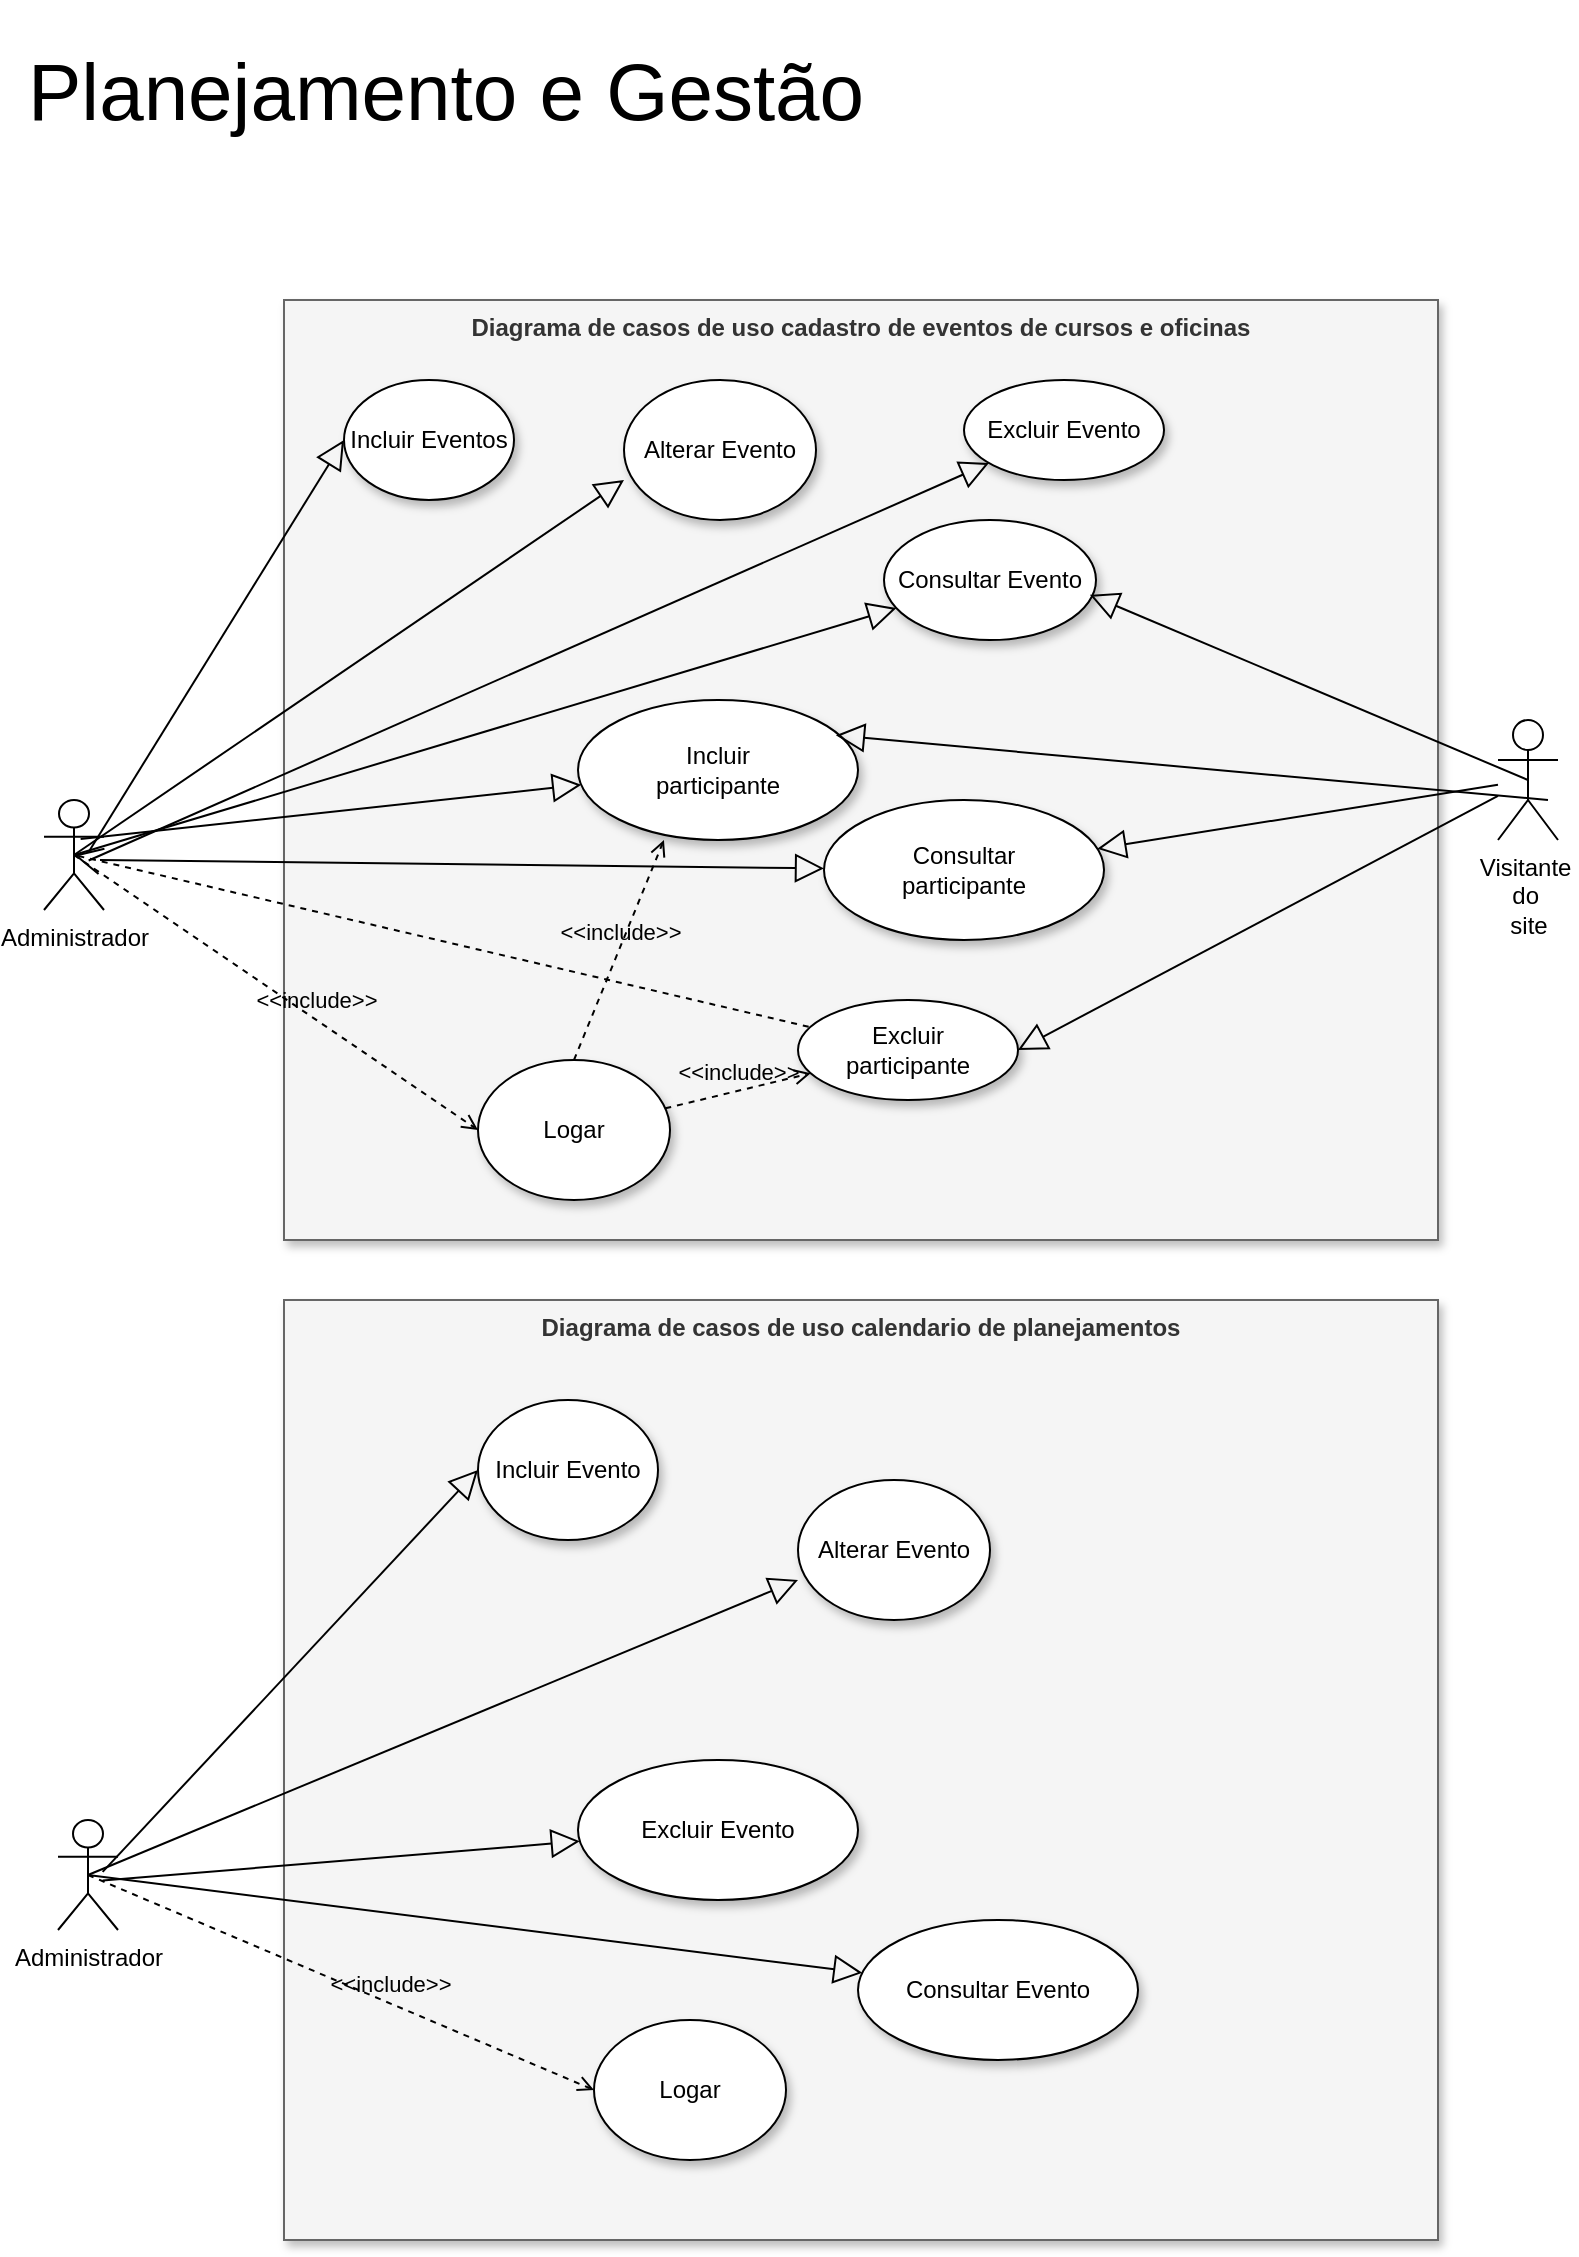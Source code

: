 <mxfile version="21.1.2" type="github">
  <diagram name="Página-1" id="rkHG6nmuOjkpt8-TUzvK">
    <mxGraphModel dx="999" dy="572" grid="1" gridSize="10" guides="1" tooltips="1" connect="1" arrows="1" fold="1" page="1" pageScale="1" pageWidth="827" pageHeight="1169" math="0" shadow="0">
      <root>
        <mxCell id="0" />
        <mxCell id="1" parent="0" />
        <mxCell id="QimY8xbkl2on-bAjsN7t-3" value="Planejamento e Gestão" style="text;html=1;strokeColor=none;fillColor=none;align=left;verticalAlign=middle;whiteSpace=wrap;rounded=0;fontSize=40;" parent="1" vertex="1">
          <mxGeometry x="20" y="20" width="430" height="90" as="geometry" />
        </mxCell>
        <mxCell id="IfJ1QCMbeDYxTQooLl67-13" value="Diagrama de casos de uso calendario de planejamentos" style="shape=rect;html=1;verticalAlign=top;fontStyle=1;whiteSpace=wrap;align=center;fillColor=#f5f5f5;fontColor=#333333;strokeColor=#666666;shadow=1;" parent="1" vertex="1">
          <mxGeometry x="150" y="670" width="577" height="470" as="geometry" />
        </mxCell>
        <mxCell id="IfJ1QCMbeDYxTQooLl67-19" value="Incluir Evento" style="ellipse;whiteSpace=wrap;html=1;shadow=1;" parent="1" vertex="1">
          <mxGeometry x="247" y="720" width="90" height="70" as="geometry" />
        </mxCell>
        <mxCell id="IfJ1QCMbeDYxTQooLl67-20" value="Administrador" style="shape=umlActor;html=1;verticalLabelPosition=bottom;verticalAlign=top;align=center;" parent="1" vertex="1">
          <mxGeometry x="37" y="930" width="30" height="55" as="geometry" />
        </mxCell>
        <mxCell id="IfJ1QCMbeDYxTQooLl67-21" value="" style="edgeStyle=none;html=1;endArrow=block;endFill=0;endSize=12;verticalAlign=bottom;rounded=0;entryX=0;entryY=0.5;entryDx=0;entryDy=0;exitX=0.744;exitY=0.472;exitDx=0;exitDy=0;exitPerimeter=0;" parent="1" source="IfJ1QCMbeDYxTQooLl67-20" target="IfJ1QCMbeDYxTQooLl67-19" edge="1">
          <mxGeometry width="160" relative="1" as="geometry">
            <mxPoint x="117" y="835" as="sourcePoint" />
            <mxPoint x="277" y="835" as="targetPoint" />
          </mxGeometry>
        </mxCell>
        <mxCell id="IfJ1QCMbeDYxTQooLl67-22" value="Alterar Evento" style="ellipse;whiteSpace=wrap;html=1;shadow=1;" parent="1" vertex="1">
          <mxGeometry x="407" y="760" width="96" height="70" as="geometry" />
        </mxCell>
        <mxCell id="IfJ1QCMbeDYxTQooLl67-23" value="Excluir Evento" style="ellipse;whiteSpace=wrap;html=1;shadow=1;" parent="1" vertex="1">
          <mxGeometry x="297" y="900" width="140" height="70" as="geometry" />
        </mxCell>
        <mxCell id="IfJ1QCMbeDYxTQooLl67-24" value="" style="edgeStyle=none;html=1;endArrow=block;endFill=0;endSize=12;verticalAlign=bottom;rounded=0;entryX=0;entryY=0.714;entryDx=0;entryDy=0;entryPerimeter=0;exitX=0.5;exitY=0.5;exitDx=0;exitDy=0;exitPerimeter=0;" parent="1" source="IfJ1QCMbeDYxTQooLl67-20" target="IfJ1QCMbeDYxTQooLl67-22" edge="1">
          <mxGeometry width="160" relative="1" as="geometry">
            <mxPoint x="127" y="914.5" as="sourcePoint" />
            <mxPoint x="287" y="914.5" as="targetPoint" />
          </mxGeometry>
        </mxCell>
        <mxCell id="IfJ1QCMbeDYxTQooLl67-25" value="" style="edgeStyle=none;html=1;endArrow=block;endFill=0;endSize=12;verticalAlign=bottom;rounded=0;exitX=0.744;exitY=0.55;exitDx=0;exitDy=0;exitPerimeter=0;" parent="1" source="IfJ1QCMbeDYxTQooLl67-20" target="IfJ1QCMbeDYxTQooLl67-23" edge="1">
          <mxGeometry width="160" relative="1" as="geometry">
            <mxPoint x="137" y="984.5" as="sourcePoint" />
            <mxPoint x="357" y="945" as="targetPoint" />
          </mxGeometry>
        </mxCell>
        <mxCell id="IfJ1QCMbeDYxTQooLl67-27" value="Consultar Evento" style="ellipse;whiteSpace=wrap;html=1;shadow=1;" parent="1" vertex="1">
          <mxGeometry x="437" y="980" width="140" height="70" as="geometry" />
        </mxCell>
        <mxCell id="IfJ1QCMbeDYxTQooLl67-28" value="" style="edgeStyle=none;html=1;endArrow=block;endFill=0;endSize=12;verticalAlign=bottom;rounded=0;exitX=0.5;exitY=0.5;exitDx=0;exitDy=0;exitPerimeter=0;" parent="1" source="IfJ1QCMbeDYxTQooLl67-20" target="IfJ1QCMbeDYxTQooLl67-27" edge="1">
          <mxGeometry width="160" relative="1" as="geometry">
            <mxPoint x="77" y="925" as="sourcePoint" />
            <mxPoint x="397" y="940" as="targetPoint" />
          </mxGeometry>
        </mxCell>
        <mxCell id="IfJ1QCMbeDYxTQooLl67-29" value="Logar" style="ellipse;whiteSpace=wrap;html=1;shadow=1;" parent="1" vertex="1">
          <mxGeometry x="305" y="1030" width="96" height="70" as="geometry" />
        </mxCell>
        <mxCell id="IfJ1QCMbeDYxTQooLl67-30" value="&amp;lt;&amp;lt;include&amp;gt;&amp;gt;" style="edgeStyle=none;html=1;endArrow=open;verticalAlign=bottom;dashed=1;labelBackgroundColor=none;rounded=0;exitX=0.5;exitY=0.5;exitDx=0;exitDy=0;exitPerimeter=0;entryX=0;entryY=0.5;entryDx=0;entryDy=0;" parent="1" source="IfJ1QCMbeDYxTQooLl67-20" target="IfJ1QCMbeDYxTQooLl67-29" edge="1">
          <mxGeometry x="0.191" y="2" width="160" relative="1" as="geometry">
            <mxPoint x="127" y="1075" as="sourcePoint" />
            <mxPoint x="287" y="1075" as="targetPoint" />
            <mxPoint y="1" as="offset" />
          </mxGeometry>
        </mxCell>
        <mxCell id="GPzcTo9WPQccJl07pG5u-1" value="Diagrama de casos de uso cadastro de eventos de cursos e oficinas" style="shape=rect;html=1;verticalAlign=top;fontStyle=1;whiteSpace=wrap;align=center;fillColor=#f5f5f5;fontColor=#333333;strokeColor=#666666;shadow=1;" parent="1" vertex="1">
          <mxGeometry x="150" y="170" width="577" height="470" as="geometry" />
        </mxCell>
        <mxCell id="GPzcTo9WPQccJl07pG5u-2" value="Incluir Eventos" style="ellipse;whiteSpace=wrap;html=1;shadow=1;" parent="1" vertex="1">
          <mxGeometry x="180" y="210" width="85" height="60" as="geometry" />
        </mxCell>
        <mxCell id="GPzcTo9WPQccJl07pG5u-3" value="Administrador" style="shape=umlActor;html=1;verticalLabelPosition=bottom;verticalAlign=top;align=center;" parent="1" vertex="1">
          <mxGeometry x="30" y="420" width="30" height="55" as="geometry" />
        </mxCell>
        <mxCell id="GPzcTo9WPQccJl07pG5u-4" value="" style="edgeStyle=none;html=1;endArrow=block;endFill=0;endSize=12;verticalAlign=bottom;rounded=0;entryX=0;entryY=0.5;entryDx=0;entryDy=0;exitX=0.744;exitY=0.472;exitDx=0;exitDy=0;exitPerimeter=0;" parent="1" source="GPzcTo9WPQccJl07pG5u-3" target="GPzcTo9WPQccJl07pG5u-2" edge="1">
          <mxGeometry width="160" relative="1" as="geometry">
            <mxPoint x="117" y="335" as="sourcePoint" />
            <mxPoint x="277" y="335" as="targetPoint" />
          </mxGeometry>
        </mxCell>
        <mxCell id="GPzcTo9WPQccJl07pG5u-6" value="Excluir Evento" style="ellipse;whiteSpace=wrap;html=1;shadow=1;" parent="1" vertex="1">
          <mxGeometry x="490" y="210" width="100" height="50" as="geometry" />
        </mxCell>
        <mxCell id="GPzcTo9WPQccJl07pG5u-7" value="" style="edgeStyle=none;html=1;endArrow=block;endFill=0;endSize=12;verticalAlign=bottom;rounded=0;entryX=0;entryY=0.714;entryDx=0;entryDy=0;entryPerimeter=0;exitX=0.5;exitY=0.5;exitDx=0;exitDy=0;exitPerimeter=0;" parent="1" source="GPzcTo9WPQccJl07pG5u-3" target="GPzcTo9WPQccJl07pG5u-5" edge="1">
          <mxGeometry width="160" relative="1" as="geometry">
            <mxPoint x="127" y="414.5" as="sourcePoint" />
            <mxPoint x="287" y="414.5" as="targetPoint" />
          </mxGeometry>
        </mxCell>
        <mxCell id="GPzcTo9WPQccJl07pG5u-8" value="" style="edgeStyle=none;html=1;endArrow=block;endFill=0;endSize=12;verticalAlign=bottom;rounded=0;exitX=0.744;exitY=0.55;exitDx=0;exitDy=0;exitPerimeter=0;" parent="1" source="GPzcTo9WPQccJl07pG5u-3" target="GPzcTo9WPQccJl07pG5u-6" edge="1">
          <mxGeometry width="160" relative="1" as="geometry">
            <mxPoint x="137" y="484.5" as="sourcePoint" />
            <mxPoint x="357" y="445" as="targetPoint" />
          </mxGeometry>
        </mxCell>
        <mxCell id="GPzcTo9WPQccJl07pG5u-9" value="Consultar Evento" style="ellipse;whiteSpace=wrap;html=1;shadow=1;" parent="1" vertex="1">
          <mxGeometry x="450" y="280" width="106" height="60" as="geometry" />
        </mxCell>
        <mxCell id="GPzcTo9WPQccJl07pG5u-10" value="" style="edgeStyle=none;html=1;endArrow=block;endFill=0;endSize=12;verticalAlign=bottom;rounded=0;exitX=0.5;exitY=0.5;exitDx=0;exitDy=0;exitPerimeter=0;" parent="1" source="GPzcTo9WPQccJl07pG5u-3" target="GPzcTo9WPQccJl07pG5u-9" edge="1">
          <mxGeometry width="160" relative="1" as="geometry">
            <mxPoint x="77" y="425" as="sourcePoint" />
            <mxPoint x="397" y="440" as="targetPoint" />
          </mxGeometry>
        </mxCell>
        <mxCell id="GPzcTo9WPQccJl07pG5u-11" value="Logar" style="ellipse;whiteSpace=wrap;html=1;shadow=1;" parent="1" vertex="1">
          <mxGeometry x="247" y="550" width="96" height="70" as="geometry" />
        </mxCell>
        <mxCell id="GPzcTo9WPQccJl07pG5u-12" value="&amp;lt;&amp;lt;include&amp;gt;&amp;gt;" style="edgeStyle=none;html=1;endArrow=open;verticalAlign=bottom;dashed=1;labelBackgroundColor=none;rounded=0;exitX=0.5;exitY=0.5;exitDx=0;exitDy=0;exitPerimeter=0;entryX=0;entryY=0.5;entryDx=0;entryDy=0;" parent="1" source="GPzcTo9WPQccJl07pG5u-3" target="GPzcTo9WPQccJl07pG5u-11" edge="1">
          <mxGeometry x="0.191" y="1" width="160" relative="1" as="geometry">
            <mxPoint x="127" y="575" as="sourcePoint" />
            <mxPoint x="287" y="575" as="targetPoint" />
            <mxPoint as="offset" />
          </mxGeometry>
        </mxCell>
        <mxCell id="GPzcTo9WPQccJl07pG5u-13" value="Visitante&amp;nbsp;&lt;br&gt;do&amp;nbsp;&lt;br&gt;site" style="shape=umlActor;verticalLabelPosition=bottom;verticalAlign=top;html=1;outlineConnect=0;" parent="1" vertex="1">
          <mxGeometry x="757" y="380" width="30" height="60" as="geometry" />
        </mxCell>
        <mxCell id="GPzcTo9WPQccJl07pG5u-17" value="" style="edgeStyle=none;html=1;endArrow=block;endFill=0;endSize=12;verticalAlign=bottom;rounded=0;entryX=0.971;entryY=0.623;entryDx=0;entryDy=0;entryPerimeter=0;exitX=0.5;exitY=0.5;exitDx=0;exitDy=0;exitPerimeter=0;" parent="1" source="GPzcTo9WPQccJl07pG5u-13" target="GPzcTo9WPQccJl07pG5u-9" edge="1">
          <mxGeometry width="160" relative="1" as="geometry">
            <mxPoint x="480" y="250" as="sourcePoint" />
            <mxPoint x="640" y="250" as="targetPoint" />
          </mxGeometry>
        </mxCell>
        <mxCell id="GPzcTo9WPQccJl07pG5u-5" value="Alterar Evento" style="ellipse;whiteSpace=wrap;html=1;shadow=1;" parent="1" vertex="1">
          <mxGeometry x="320" y="210" width="96" height="70" as="geometry" />
        </mxCell>
        <mxCell id="GPzcTo9WPQccJl07pG5u-19" value="Incluir &lt;br&gt;participante" style="ellipse;whiteSpace=wrap;html=1;shadow=1;" parent="1" vertex="1">
          <mxGeometry x="297" y="370" width="140" height="70" as="geometry" />
        </mxCell>
        <mxCell id="GPzcTo9WPQccJl07pG5u-20" value="Consultar&lt;br&gt;participante" style="ellipse;whiteSpace=wrap;html=1;shadow=1;" parent="1" vertex="1">
          <mxGeometry x="420" y="420" width="140" height="70" as="geometry" />
        </mxCell>
        <mxCell id="GPzcTo9WPQccJl07pG5u-21" value="Excluir&lt;br&gt;participante" style="ellipse;whiteSpace=wrap;html=1;shadow=1;" parent="1" vertex="1">
          <mxGeometry x="407" y="520" width="110" height="50" as="geometry" />
        </mxCell>
        <mxCell id="GPzcTo9WPQccJl07pG5u-22" value="" style="edgeStyle=none;html=1;endArrow=block;endFill=0;endSize=12;verticalAlign=bottom;rounded=0;entryX=0.921;entryY=0.252;entryDx=0;entryDy=0;entryPerimeter=0;exitX=0.5;exitY=0.5;exitDx=0;exitDy=0;exitPerimeter=0;" parent="1" target="GPzcTo9WPQccJl07pG5u-19" edge="1">
          <mxGeometry width="160" relative="1" as="geometry">
            <mxPoint x="782" y="420" as="sourcePoint" />
            <mxPoint x="563" y="357" as="targetPoint" />
          </mxGeometry>
        </mxCell>
        <mxCell id="GPzcTo9WPQccJl07pG5u-23" value="" style="edgeStyle=none;html=1;endArrow=block;endFill=0;endSize=12;verticalAlign=bottom;rounded=0;" parent="1" source="GPzcTo9WPQccJl07pG5u-13" target="GPzcTo9WPQccJl07pG5u-20" edge="1">
          <mxGeometry width="160" relative="1" as="geometry">
            <mxPoint x="792" y="430" as="sourcePoint" />
            <mxPoint x="436" y="418" as="targetPoint" />
          </mxGeometry>
        </mxCell>
        <mxCell id="GPzcTo9WPQccJl07pG5u-24" value="" style="edgeStyle=none;html=1;endArrow=block;endFill=0;endSize=12;verticalAlign=bottom;rounded=0;entryX=1;entryY=0.5;entryDx=0;entryDy=0;" parent="1" source="GPzcTo9WPQccJl07pG5u-13" target="GPzcTo9WPQccJl07pG5u-21" edge="1">
          <mxGeometry width="160" relative="1" as="geometry">
            <mxPoint x="660" y="500" as="sourcePoint" />
            <mxPoint x="490" y="527" as="targetPoint" />
          </mxGeometry>
        </mxCell>
        <mxCell id="GPzcTo9WPQccJl07pG5u-25" value="" style="edgeStyle=none;html=1;endArrow=none;endFill=0;endSize=12;verticalAlign=bottom;rounded=1;exitX=0.5;exitY=0.5;exitDx=0;exitDy=0;exitPerimeter=0;labelBackgroundColor=none;startArrow=open;startSize=12;dashed=1;" parent="1" source="GPzcTo9WPQccJl07pG5u-3" target="GPzcTo9WPQccJl07pG5u-21" edge="1">
          <mxGeometry width="160" relative="1" as="geometry">
            <mxPoint x="60" y="450" as="sourcePoint" />
            <mxPoint x="465" y="362" as="targetPoint" />
          </mxGeometry>
        </mxCell>
        <mxCell id="GPzcTo9WPQccJl07pG5u-28" value="" style="edgeStyle=none;html=1;endArrow=block;endFill=0;endSize=12;verticalAlign=bottom;rounded=0;exitX=0.611;exitY=0.355;exitDx=0;exitDy=0;exitPerimeter=0;" parent="1" source="GPzcTo9WPQccJl07pG5u-3" target="GPzcTo9WPQccJl07pG5u-19" edge="1">
          <mxGeometry width="160" relative="1" as="geometry">
            <mxPoint x="40" y="430" as="sourcePoint" />
            <mxPoint x="387" y="523" as="targetPoint" />
          </mxGeometry>
        </mxCell>
        <mxCell id="GPzcTo9WPQccJl07pG5u-30" value="" style="edgeStyle=none;html=1;endArrow=block;endFill=0;endSize=12;verticalAlign=bottom;rounded=0;exitX=0.611;exitY=0.355;exitDx=0;exitDy=0;exitPerimeter=0;" parent="1" target="GPzcTo9WPQccJl07pG5u-20" edge="1">
          <mxGeometry width="160" relative="1" as="geometry">
            <mxPoint x="58" y="450" as="sourcePoint" />
            <mxPoint x="311" y="406" as="targetPoint" />
          </mxGeometry>
        </mxCell>
        <mxCell id="GPzcTo9WPQccJl07pG5u-35" value="&amp;lt;&amp;lt;include&amp;gt;&amp;gt;" style="edgeStyle=none;html=1;endArrow=open;verticalAlign=bottom;dashed=1;labelBackgroundColor=none;rounded=0;" parent="1" source="GPzcTo9WPQccJl07pG5u-11" target="GPzcTo9WPQccJl07pG5u-21" edge="1">
          <mxGeometry width="160" relative="1" as="geometry">
            <mxPoint x="200" y="520" as="sourcePoint" />
            <mxPoint x="360" y="520" as="targetPoint" />
          </mxGeometry>
        </mxCell>
        <mxCell id="GPzcTo9WPQccJl07pG5u-38" value="&amp;lt;&amp;lt;include&amp;gt;&amp;gt;" style="edgeStyle=none;html=1;endArrow=open;verticalAlign=bottom;dashed=1;labelBackgroundColor=none;rounded=0;exitX=0.5;exitY=0;exitDx=0;exitDy=0;entryX=0.307;entryY=1;entryDx=0;entryDy=0;entryPerimeter=0;" parent="1" source="GPzcTo9WPQccJl07pG5u-11" target="GPzcTo9WPQccJl07pG5u-19" edge="1">
          <mxGeometry width="160" relative="1" as="geometry">
            <mxPoint x="256" y="520" as="sourcePoint" />
            <mxPoint x="340" y="490" as="targetPoint" />
          </mxGeometry>
        </mxCell>
      </root>
    </mxGraphModel>
  </diagram>
</mxfile>
